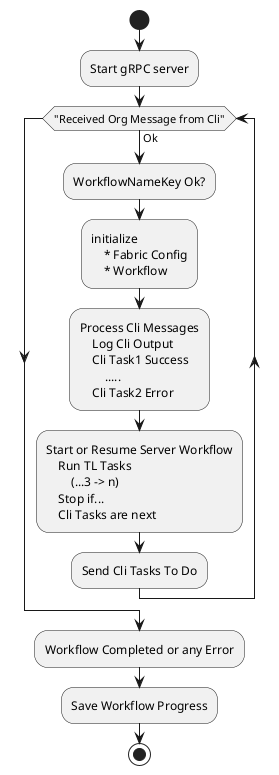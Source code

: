 @startuml
start
:Start gRPC server;

while ("Received Org Message from Cli") is (Ok)
    :WorkflowNameKey Ok?;

    :initialize
        * Fabric Config
        * Workflow;

    :Process Cli Messages
        Log Cli Output
        Cli Task1 Success
            .....
        Cli Task2 Error;


    :Start or Resume Server Workflow
        Run TL Tasks
            (...3 -> n)
        Stop if...
        Cli Tasks are next;

    :Send Cli Tasks To Do;
endwhile

-Workflow Completed or any Error

-Save Workflow Progress
stop
@enduml